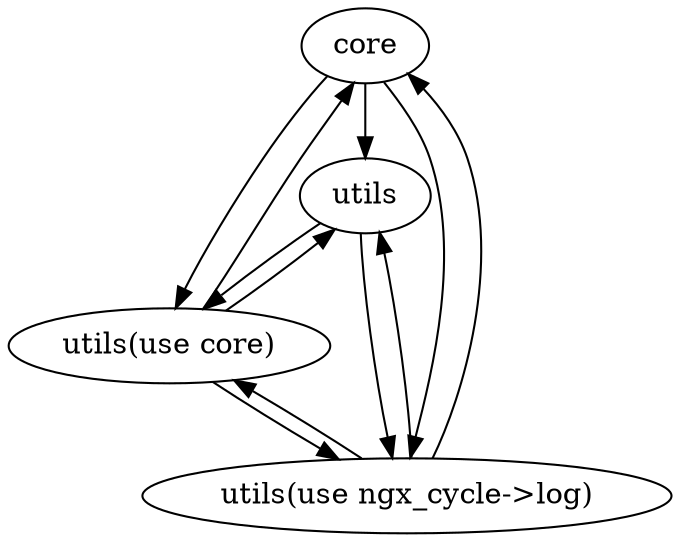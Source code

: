 digraph G {
"core" -> "utils"
"core" -> "utils(use core)"
"core" -> "utils(use ngx_cycle->log)"
"utils" -> "utils(use core)"
"utils" -> "utils(use ngx_cycle->log)"
"utils(use ngx_cycle->log)" -> "utils"
"utils(use ngx_cycle->log)" -> "utils(use core)"
"utils(use ngx_cycle->log)" -> "core"
"utils(use core)" -> "utils"
"utils(use core)" -> "core"
"utils(use core)" -> "utils(use ngx_cycle->log)"
}